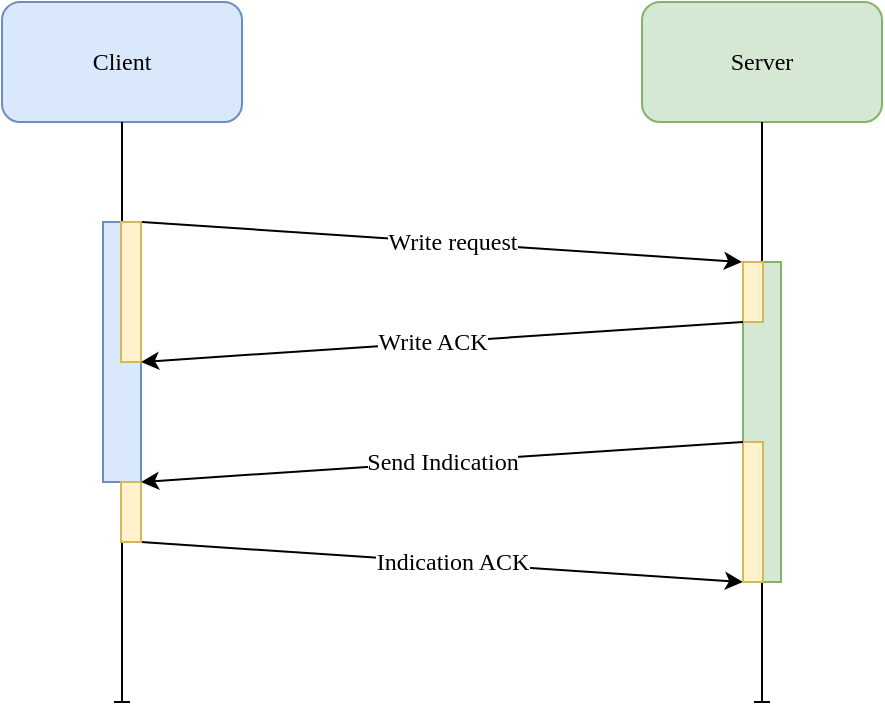 <mxfile version="21.2.0" type="device">
  <diagram name="Page-1" id="2YBvvXClWsGukQMizWep">
    <mxGraphModel dx="855" dy="550" grid="1" gridSize="10" guides="1" tooltips="1" connect="1" arrows="1" fold="1" page="1" pageScale="1" pageWidth="850" pageHeight="1100" math="0" shadow="0">
      <root>
        <mxCell id="0" />
        <mxCell id="1" parent="0" />
        <mxCell id="ietrkc2_QNpjG1PC9Mz_-1" value="Client" style="rounded=1;whiteSpace=wrap;html=1;fillColor=#dae8fc;strokeColor=#6c8ebf;fontFamily=Verdana;" vertex="1" parent="1">
          <mxGeometry x="240" y="90" width="120" height="60" as="geometry" />
        </mxCell>
        <mxCell id="ietrkc2_QNpjG1PC9Mz_-2" value="Server" style="rounded=1;whiteSpace=wrap;html=1;fillColor=#d5e8d4;strokeColor=#82b366;fontFamily=Verdana;" vertex="1" parent="1">
          <mxGeometry x="560" y="90" width="120" height="60" as="geometry" />
        </mxCell>
        <mxCell id="ietrkc2_QNpjG1PC9Mz_-4" value="" style="endArrow=none;html=1;rounded=0;entryX=0.5;entryY=1;entryDx=0;entryDy=0;" edge="1" parent="1" source="ietrkc2_QNpjG1PC9Mz_-20" target="ietrkc2_QNpjG1PC9Mz_-1">
          <mxGeometry width="50" height="50" relative="1" as="geometry">
            <mxPoint x="300" y="480" as="sourcePoint" />
            <mxPoint x="470" y="230" as="targetPoint" />
          </mxGeometry>
        </mxCell>
        <mxCell id="ietrkc2_QNpjG1PC9Mz_-5" value="" style="endArrow=none;html=1;rounded=0;entryX=0.5;entryY=1;entryDx=0;entryDy=0;startArrow=baseDash;startFill=0;" edge="1" parent="1" target="ietrkc2_QNpjG1PC9Mz_-2">
          <mxGeometry width="50" height="50" relative="1" as="geometry">
            <mxPoint x="620" y="440" as="sourcePoint" />
            <mxPoint x="619.64" y="160" as="targetPoint" />
          </mxGeometry>
        </mxCell>
        <mxCell id="ietrkc2_QNpjG1PC9Mz_-13" value="" style="rounded=0;whiteSpace=wrap;html=1;fillColor=#d5e8d4;strokeColor=#82b366;" vertex="1" parent="1">
          <mxGeometry x="610.5" y="220" width="19" height="160" as="geometry" />
        </mxCell>
        <mxCell id="ietrkc2_QNpjG1PC9Mz_-8" value="" style="rounded=0;whiteSpace=wrap;html=1;fillColor=#fff2cc;strokeColor=#d6b656;" vertex="1" parent="1">
          <mxGeometry x="610.5" y="220" width="10" height="30" as="geometry" />
        </mxCell>
        <mxCell id="ietrkc2_QNpjG1PC9Mz_-15" value="" style="endArrow=none;html=1;rounded=0;entryX=0.5;entryY=1;entryDx=0;entryDy=0;" edge="1" parent="1" target="ietrkc2_QNpjG1PC9Mz_-14">
          <mxGeometry width="50" height="50" relative="1" as="geometry">
            <mxPoint x="300" y="330" as="sourcePoint" />
            <mxPoint x="300" y="150" as="targetPoint" />
          </mxGeometry>
        </mxCell>
        <mxCell id="ietrkc2_QNpjG1PC9Mz_-19" value="Indication ACK" style="endArrow=classic;html=1;rounded=0;spacingLeft=0;exitX=1;exitY=1;exitDx=0;exitDy=0;entryX=0;entryY=1;entryDx=0;entryDy=0;fontFamily=Verdana;fontSize=12;" edge="1" parent="1" source="ietrkc2_QNpjG1PC9Mz_-14" target="ietrkc2_QNpjG1PC9Mz_-25">
          <mxGeometry x="0.032" width="50" height="50" relative="1" as="geometry">
            <mxPoint x="319.5" y="365" as="sourcePoint" />
            <mxPoint x="610" y="380" as="targetPoint" />
            <mxPoint as="offset" />
          </mxGeometry>
        </mxCell>
        <mxCell id="ietrkc2_QNpjG1PC9Mz_-21" value="" style="endArrow=none;html=1;rounded=0;entryX=0.5;entryY=1;entryDx=0;entryDy=0;startArrow=baseDash;startFill=0;" edge="1" parent="1" target="ietrkc2_QNpjG1PC9Mz_-20">
          <mxGeometry width="50" height="50" relative="1" as="geometry">
            <mxPoint x="300" y="440" as="sourcePoint" />
            <mxPoint x="300" y="150" as="targetPoint" />
          </mxGeometry>
        </mxCell>
        <mxCell id="ietrkc2_QNpjG1PC9Mz_-20" value="" style="rounded=0;whiteSpace=wrap;html=1;fillColor=#dae8fc;strokeColor=#6c8ebf;" vertex="1" parent="1">
          <mxGeometry x="290.5" y="200" width="19" height="130" as="geometry" />
        </mxCell>
        <mxCell id="ietrkc2_QNpjG1PC9Mz_-23" value="" style="rounded=0;whiteSpace=wrap;html=1;fillColor=#fff2cc;strokeColor=#d6b656;" vertex="1" parent="1">
          <mxGeometry x="299.5" y="200" width="10" height="70" as="geometry" />
        </mxCell>
        <mxCell id="ietrkc2_QNpjG1PC9Mz_-9" value="Write ACK&lt;br style=&quot;font-size: 12px;&quot;&gt;" style="endArrow=classic;html=1;rounded=0;exitX=0;exitY=1;exitDx=0;exitDy=0;entryX=1;entryY=1;entryDx=0;entryDy=0;fontFamily=Verdana;fontSize=12;" edge="1" parent="1" source="ietrkc2_QNpjG1PC9Mz_-8" target="ietrkc2_QNpjG1PC9Mz_-23">
          <mxGeometry x="0.032" width="50" height="50" relative="1" as="geometry">
            <mxPoint x="610" y="250" as="sourcePoint" />
            <mxPoint x="300" y="270" as="targetPoint" />
            <mxPoint as="offset" />
          </mxGeometry>
        </mxCell>
        <mxCell id="ietrkc2_QNpjG1PC9Mz_-14" value="" style="rounded=0;whiteSpace=wrap;html=1;fillColor=#fff2cc;strokeColor=#d6b656;" vertex="1" parent="1">
          <mxGeometry x="299.5" y="330" width="10" height="30" as="geometry" />
        </mxCell>
        <mxCell id="ietrkc2_QNpjG1PC9Mz_-25" value="" style="rounded=0;whiteSpace=wrap;html=1;fillColor=#fff2cc;strokeColor=#d6b656;" vertex="1" parent="1">
          <mxGeometry x="610.5" y="310" width="10" height="70" as="geometry" />
        </mxCell>
        <mxCell id="ietrkc2_QNpjG1PC9Mz_-10" value="Send Indication&lt;br style=&quot;font-size: 12px;&quot;&gt;" style="endArrow=classic;html=1;rounded=0;exitX=0;exitY=0;exitDx=0;exitDy=0;entryX=1;entryY=0;entryDx=0;entryDy=0;fontFamily=Verdana;fontSize=12;" edge="1" parent="1" source="ietrkc2_QNpjG1PC9Mz_-25" target="ietrkc2_QNpjG1PC9Mz_-14">
          <mxGeometry x="-0.002" width="50" height="50" relative="1" as="geometry">
            <mxPoint x="620" y="310" as="sourcePoint" />
            <mxPoint x="310" y="330" as="targetPoint" />
            <mxPoint as="offset" />
          </mxGeometry>
        </mxCell>
        <mxCell id="ietrkc2_QNpjG1PC9Mz_-6" value="Write request" style="endArrow=classic;html=1;rounded=0;spacingLeft=0;fontFamily=Verdana;fontSize=12;" edge="1" parent="1">
          <mxGeometry x="0.031" width="50" height="50" relative="1" as="geometry">
            <mxPoint x="310" y="200" as="sourcePoint" />
            <mxPoint x="610" y="220" as="targetPoint" />
            <mxPoint as="offset" />
          </mxGeometry>
        </mxCell>
      </root>
    </mxGraphModel>
  </diagram>
</mxfile>
